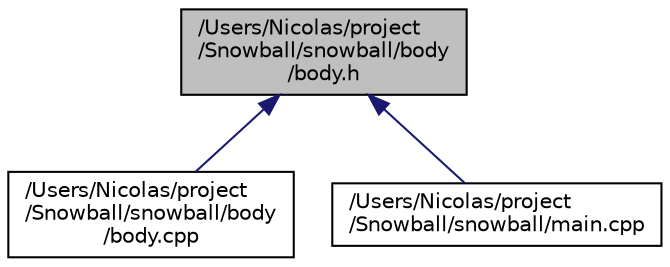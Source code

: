 digraph "/Users/Nicolas/project/Snowball/snowball/body/body.h"
{
  edge [fontname="Helvetica",fontsize="10",labelfontname="Helvetica",labelfontsize="10"];
  node [fontname="Helvetica",fontsize="10",shape=record];
  Node4 [label="/Users/Nicolas/project\l/Snowball/snowball/body\l/body.h",height=0.2,width=0.4,color="black", fillcolor="grey75", style="filled", fontcolor="black"];
  Node4 -> Node5 [dir="back",color="midnightblue",fontsize="10",style="solid",fontname="Helvetica"];
  Node5 [label="/Users/Nicolas/project\l/Snowball/snowball/body\l/body.cpp",height=0.2,width=0.4,color="black", fillcolor="white", style="filled",URL="$body_8cpp.html"];
  Node4 -> Node6 [dir="back",color="midnightblue",fontsize="10",style="solid",fontname="Helvetica"];
  Node6 [label="/Users/Nicolas/project\l/Snowball/snowball/main.cpp",height=0.2,width=0.4,color="black", fillcolor="white", style="filled",URL="$main_8cpp.html"];
}
